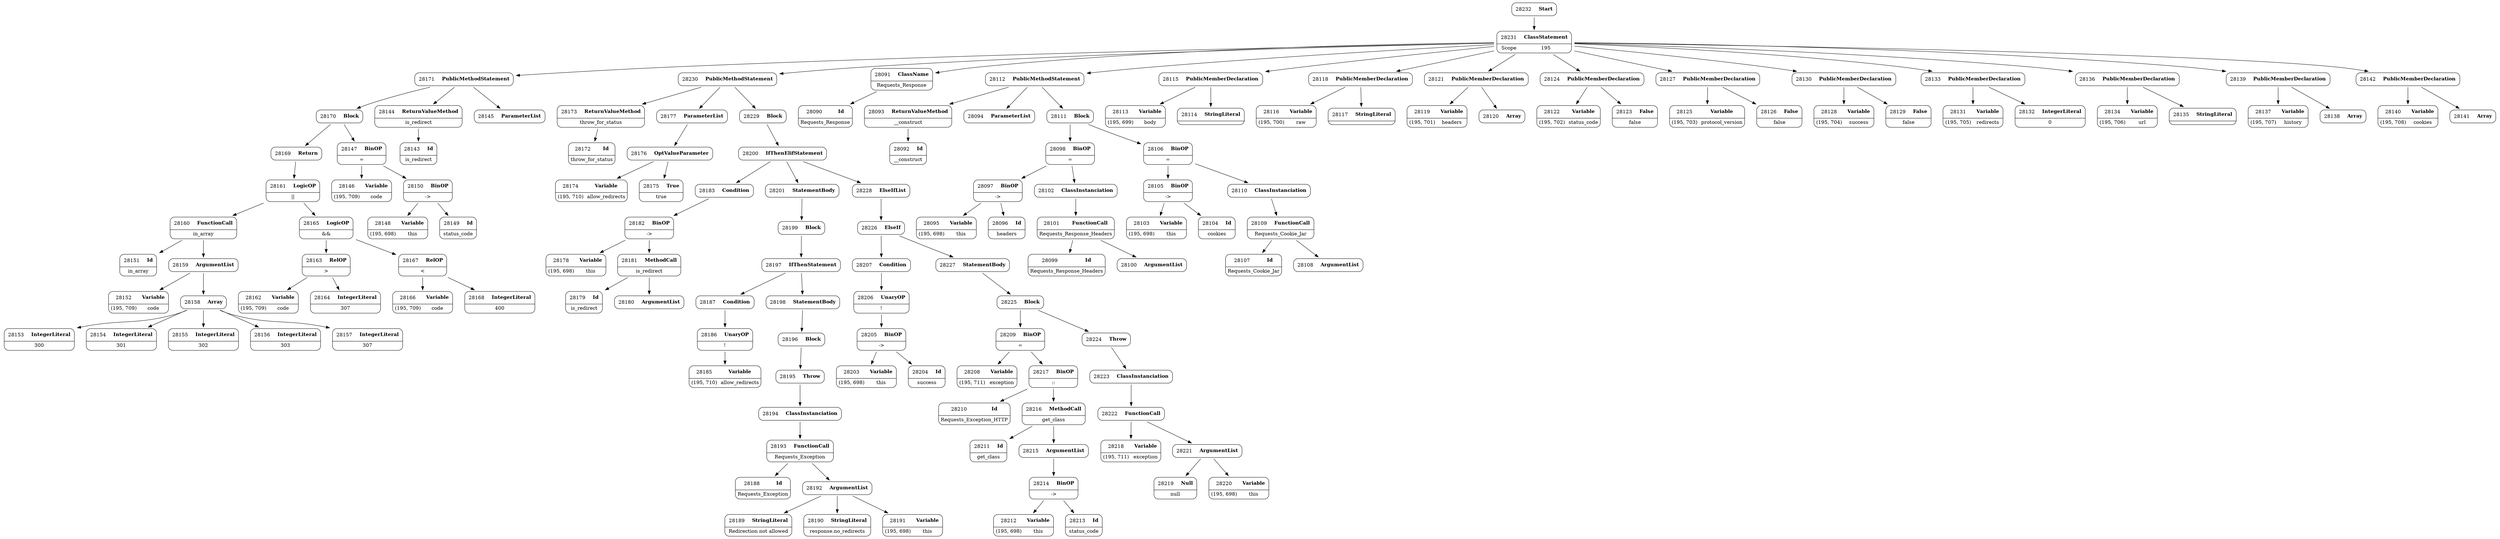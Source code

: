 digraph ast {
node [shape=none];
28160 [label=<<TABLE border='1' cellspacing='0' cellpadding='10' style='rounded' ><TR><TD border='0'>28160</TD><TD border='0'><B>FunctionCall</B></TD></TR><HR/><TR><TD border='0' cellpadding='5' colspan='2'>in_array</TD></TR></TABLE>>];
28160 -> 28151 [weight=2];
28160 -> 28159 [weight=2];
28161 [label=<<TABLE border='1' cellspacing='0' cellpadding='10' style='rounded' ><TR><TD border='0'>28161</TD><TD border='0'><B>LogicOP</B></TD></TR><HR/><TR><TD border='0' cellpadding='5' colspan='2'>||</TD></TR></TABLE>>];
28161 -> 28160 [weight=2];
28161 -> 28165 [weight=2];
28162 [label=<<TABLE border='1' cellspacing='0' cellpadding='10' style='rounded' ><TR><TD border='0'>28162</TD><TD border='0'><B>Variable</B></TD></TR><HR/><TR><TD border='0' cellpadding='5'>(195, 709)</TD><TD border='0' cellpadding='5'>code</TD></TR></TABLE>>];
28163 [label=<<TABLE border='1' cellspacing='0' cellpadding='10' style='rounded' ><TR><TD border='0'>28163</TD><TD border='0'><B>RelOP</B></TD></TR><HR/><TR><TD border='0' cellpadding='5' colspan='2'>&gt;</TD></TR></TABLE>>];
28163 -> 28162 [weight=2];
28163 -> 28164 [weight=2];
28164 [label=<<TABLE border='1' cellspacing='0' cellpadding='10' style='rounded' ><TR><TD border='0'>28164</TD><TD border='0'><B>IntegerLiteral</B></TD></TR><HR/><TR><TD border='0' cellpadding='5' colspan='2'>307</TD></TR></TABLE>>];
28165 [label=<<TABLE border='1' cellspacing='0' cellpadding='10' style='rounded' ><TR><TD border='0'>28165</TD><TD border='0'><B>LogicOP</B></TD></TR><HR/><TR><TD border='0' cellpadding='5' colspan='2'>&amp;&amp;</TD></TR></TABLE>>];
28165 -> 28163 [weight=2];
28165 -> 28167 [weight=2];
28166 [label=<<TABLE border='1' cellspacing='0' cellpadding='10' style='rounded' ><TR><TD border='0'>28166</TD><TD border='0'><B>Variable</B></TD></TR><HR/><TR><TD border='0' cellpadding='5'>(195, 709)</TD><TD border='0' cellpadding='5'>code</TD></TR></TABLE>>];
28167 [label=<<TABLE border='1' cellspacing='0' cellpadding='10' style='rounded' ><TR><TD border='0'>28167</TD><TD border='0'><B>RelOP</B></TD></TR><HR/><TR><TD border='0' cellpadding='5' colspan='2'>&lt;</TD></TR></TABLE>>];
28167 -> 28166 [weight=2];
28167 -> 28168 [weight=2];
28168 [label=<<TABLE border='1' cellspacing='0' cellpadding='10' style='rounded' ><TR><TD border='0'>28168</TD><TD border='0'><B>IntegerLiteral</B></TD></TR><HR/><TR><TD border='0' cellpadding='5' colspan='2'>400</TD></TR></TABLE>>];
28169 [label=<<TABLE border='1' cellspacing='0' cellpadding='10' style='rounded' ><TR><TD border='0'>28169</TD><TD border='0'><B>Return</B></TD></TR></TABLE>>];
28169 -> 28161 [weight=2];
28170 [label=<<TABLE border='1' cellspacing='0' cellpadding='10' style='rounded' ><TR><TD border='0'>28170</TD><TD border='0'><B>Block</B></TD></TR></TABLE>>];
28170 -> 28147 [weight=2];
28170 -> 28169 [weight=2];
28171 [label=<<TABLE border='1' cellspacing='0' cellpadding='10' style='rounded' ><TR><TD border='0'>28171</TD><TD border='0'><B>PublicMethodStatement</B></TD></TR></TABLE>>];
28171 -> 28144 [weight=2];
28171 -> 28145 [weight=2];
28171 -> 28170 [weight=2];
28172 [label=<<TABLE border='1' cellspacing='0' cellpadding='10' style='rounded' ><TR><TD border='0'>28172</TD><TD border='0'><B>Id</B></TD></TR><HR/><TR><TD border='0' cellpadding='5' colspan='2'>throw_for_status</TD></TR></TABLE>>];
28173 [label=<<TABLE border='1' cellspacing='0' cellpadding='10' style='rounded' ><TR><TD border='0'>28173</TD><TD border='0'><B>ReturnValueMethod</B></TD></TR><HR/><TR><TD border='0' cellpadding='5' colspan='2'>throw_for_status</TD></TR></TABLE>>];
28173 -> 28172 [weight=2];
28174 [label=<<TABLE border='1' cellspacing='0' cellpadding='10' style='rounded' ><TR><TD border='0'>28174</TD><TD border='0'><B>Variable</B></TD></TR><HR/><TR><TD border='0' cellpadding='5'>(195, 710)</TD><TD border='0' cellpadding='5'>allow_redirects</TD></TR></TABLE>>];
28175 [label=<<TABLE border='1' cellspacing='0' cellpadding='10' style='rounded' ><TR><TD border='0'>28175</TD><TD border='0'><B>True</B></TD></TR><HR/><TR><TD border='0' cellpadding='5' colspan='2'>true</TD></TR></TABLE>>];
28176 [label=<<TABLE border='1' cellspacing='0' cellpadding='10' style='rounded' ><TR><TD border='0'>28176</TD><TD border='0'><B>OptValueParameter</B></TD></TR></TABLE>>];
28176 -> 28174 [weight=2];
28176 -> 28175 [weight=2];
28177 [label=<<TABLE border='1' cellspacing='0' cellpadding='10' style='rounded' ><TR><TD border='0'>28177</TD><TD border='0'><B>ParameterList</B></TD></TR></TABLE>>];
28177 -> 28176 [weight=2];
28178 [label=<<TABLE border='1' cellspacing='0' cellpadding='10' style='rounded' ><TR><TD border='0'>28178</TD><TD border='0'><B>Variable</B></TD></TR><HR/><TR><TD border='0' cellpadding='5'>(195, 698)</TD><TD border='0' cellpadding='5'>this</TD></TR></TABLE>>];
28179 [label=<<TABLE border='1' cellspacing='0' cellpadding='10' style='rounded' ><TR><TD border='0'>28179</TD><TD border='0'><B>Id</B></TD></TR><HR/><TR><TD border='0' cellpadding='5' colspan='2'>is_redirect</TD></TR></TABLE>>];
28180 [label=<<TABLE border='1' cellspacing='0' cellpadding='10' style='rounded' ><TR><TD border='0'>28180</TD><TD border='0'><B>ArgumentList</B></TD></TR></TABLE>>];
28181 [label=<<TABLE border='1' cellspacing='0' cellpadding='10' style='rounded' ><TR><TD border='0'>28181</TD><TD border='0'><B>MethodCall</B></TD></TR><HR/><TR><TD border='0' cellpadding='5' colspan='2'>is_redirect</TD></TR></TABLE>>];
28181 -> 28179 [weight=2];
28181 -> 28180 [weight=2];
28182 [label=<<TABLE border='1' cellspacing='0' cellpadding='10' style='rounded' ><TR><TD border='0'>28182</TD><TD border='0'><B>BinOP</B></TD></TR><HR/><TR><TD border='0' cellpadding='5' colspan='2'>-&gt;</TD></TR></TABLE>>];
28182 -> 28178 [weight=2];
28182 -> 28181 [weight=2];
28183 [label=<<TABLE border='1' cellspacing='0' cellpadding='10' style='rounded' ><TR><TD border='0'>28183</TD><TD border='0'><B>Condition</B></TD></TR></TABLE>>];
28183 -> 28182 [weight=2];
28185 [label=<<TABLE border='1' cellspacing='0' cellpadding='10' style='rounded' ><TR><TD border='0'>28185</TD><TD border='0'><B>Variable</B></TD></TR><HR/><TR><TD border='0' cellpadding='5'>(195, 710)</TD><TD border='0' cellpadding='5'>allow_redirects</TD></TR></TABLE>>];
28186 [label=<<TABLE border='1' cellspacing='0' cellpadding='10' style='rounded' ><TR><TD border='0'>28186</TD><TD border='0'><B>UnaryOP</B></TD></TR><HR/><TR><TD border='0' cellpadding='5' colspan='2'>!</TD></TR></TABLE>>];
28186 -> 28185 [weight=2];
28187 [label=<<TABLE border='1' cellspacing='0' cellpadding='10' style='rounded' ><TR><TD border='0'>28187</TD><TD border='0'><B>Condition</B></TD></TR></TABLE>>];
28187 -> 28186 [weight=2];
28188 [label=<<TABLE border='1' cellspacing='0' cellpadding='10' style='rounded' ><TR><TD border='0'>28188</TD><TD border='0'><B>Id</B></TD></TR><HR/><TR><TD border='0' cellpadding='5' colspan='2'>Requests_Exception</TD></TR></TABLE>>];
28189 [label=<<TABLE border='1' cellspacing='0' cellpadding='10' style='rounded' ><TR><TD border='0'>28189</TD><TD border='0'><B>StringLiteral</B></TD></TR><HR/><TR><TD border='0' cellpadding='5' colspan='2'>Redirection not allowed</TD></TR></TABLE>>];
28190 [label=<<TABLE border='1' cellspacing='0' cellpadding='10' style='rounded' ><TR><TD border='0'>28190</TD><TD border='0'><B>StringLiteral</B></TD></TR><HR/><TR><TD border='0' cellpadding='5' colspan='2'>response.no_redirects</TD></TR></TABLE>>];
28191 [label=<<TABLE border='1' cellspacing='0' cellpadding='10' style='rounded' ><TR><TD border='0'>28191</TD><TD border='0'><B>Variable</B></TD></TR><HR/><TR><TD border='0' cellpadding='5'>(195, 698)</TD><TD border='0' cellpadding='5'>this</TD></TR></TABLE>>];
28192 [label=<<TABLE border='1' cellspacing='0' cellpadding='10' style='rounded' ><TR><TD border='0'>28192</TD><TD border='0'><B>ArgumentList</B></TD></TR></TABLE>>];
28192 -> 28189 [weight=2];
28192 -> 28190 [weight=2];
28192 -> 28191 [weight=2];
28193 [label=<<TABLE border='1' cellspacing='0' cellpadding='10' style='rounded' ><TR><TD border='0'>28193</TD><TD border='0'><B>FunctionCall</B></TD></TR><HR/><TR><TD border='0' cellpadding='5' colspan='2'>Requests_Exception</TD></TR></TABLE>>];
28193 -> 28188 [weight=2];
28193 -> 28192 [weight=2];
28194 [label=<<TABLE border='1' cellspacing='0' cellpadding='10' style='rounded' ><TR><TD border='0'>28194</TD><TD border='0'><B>ClassInstanciation</B></TD></TR></TABLE>>];
28194 -> 28193 [weight=2];
28195 [label=<<TABLE border='1' cellspacing='0' cellpadding='10' style='rounded' ><TR><TD border='0'>28195</TD><TD border='0'><B>Throw</B></TD></TR></TABLE>>];
28195 -> 28194 [weight=2];
28196 [label=<<TABLE border='1' cellspacing='0' cellpadding='10' style='rounded' ><TR><TD border='0'>28196</TD><TD border='0'><B>Block</B></TD></TR></TABLE>>];
28196 -> 28195 [weight=2];
28197 [label=<<TABLE border='1' cellspacing='0' cellpadding='10' style='rounded' ><TR><TD border='0'>28197</TD><TD border='0'><B>IfThenStatement</B></TD></TR></TABLE>>];
28197 -> 28187 [weight=2];
28197 -> 28198 [weight=2];
28198 [label=<<TABLE border='1' cellspacing='0' cellpadding='10' style='rounded' ><TR><TD border='0'>28198</TD><TD border='0'><B>StatementBody</B></TD></TR></TABLE>>];
28198 -> 28196 [weight=2];
28199 [label=<<TABLE border='1' cellspacing='0' cellpadding='10' style='rounded' ><TR><TD border='0'>28199</TD><TD border='0'><B>Block</B></TD></TR></TABLE>>];
28199 -> 28197 [weight=2];
28200 [label=<<TABLE border='1' cellspacing='0' cellpadding='10' style='rounded' ><TR><TD border='0'>28200</TD><TD border='0'><B>IfThenElifStatement</B></TD></TR></TABLE>>];
28200 -> 28183 [weight=2];
28200 -> 28201 [weight=2];
28200 -> 28228 [weight=2];
28201 [label=<<TABLE border='1' cellspacing='0' cellpadding='10' style='rounded' ><TR><TD border='0'>28201</TD><TD border='0'><B>StatementBody</B></TD></TR></TABLE>>];
28201 -> 28199 [weight=2];
28203 [label=<<TABLE border='1' cellspacing='0' cellpadding='10' style='rounded' ><TR><TD border='0'>28203</TD><TD border='0'><B>Variable</B></TD></TR><HR/><TR><TD border='0' cellpadding='5'>(195, 698)</TD><TD border='0' cellpadding='5'>this</TD></TR></TABLE>>];
28204 [label=<<TABLE border='1' cellspacing='0' cellpadding='10' style='rounded' ><TR><TD border='0'>28204</TD><TD border='0'><B>Id</B></TD></TR><HR/><TR><TD border='0' cellpadding='5' colspan='2'>success</TD></TR></TABLE>>];
28205 [label=<<TABLE border='1' cellspacing='0' cellpadding='10' style='rounded' ><TR><TD border='0'>28205</TD><TD border='0'><B>BinOP</B></TD></TR><HR/><TR><TD border='0' cellpadding='5' colspan='2'>-&gt;</TD></TR></TABLE>>];
28205 -> 28203 [weight=2];
28205 -> 28204 [weight=2];
28206 [label=<<TABLE border='1' cellspacing='0' cellpadding='10' style='rounded' ><TR><TD border='0'>28206</TD><TD border='0'><B>UnaryOP</B></TD></TR><HR/><TR><TD border='0' cellpadding='5' colspan='2'>!</TD></TR></TABLE>>];
28206 -> 28205 [weight=2];
28207 [label=<<TABLE border='1' cellspacing='0' cellpadding='10' style='rounded' ><TR><TD border='0'>28207</TD><TD border='0'><B>Condition</B></TD></TR></TABLE>>];
28207 -> 28206 [weight=2];
28208 [label=<<TABLE border='1' cellspacing='0' cellpadding='10' style='rounded' ><TR><TD border='0'>28208</TD><TD border='0'><B>Variable</B></TD></TR><HR/><TR><TD border='0' cellpadding='5'>(195, 711)</TD><TD border='0' cellpadding='5'>exception</TD></TR></TABLE>>];
28209 [label=<<TABLE border='1' cellspacing='0' cellpadding='10' style='rounded' ><TR><TD border='0'>28209</TD><TD border='0'><B>BinOP</B></TD></TR><HR/><TR><TD border='0' cellpadding='5' colspan='2'>=</TD></TR></TABLE>>];
28209 -> 28208 [weight=2];
28209 -> 28217 [weight=2];
28210 [label=<<TABLE border='1' cellspacing='0' cellpadding='10' style='rounded' ><TR><TD border='0'>28210</TD><TD border='0'><B>Id</B></TD></TR><HR/><TR><TD border='0' cellpadding='5' colspan='2'>Requests_Exception_HTTP</TD></TR></TABLE>>];
28211 [label=<<TABLE border='1' cellspacing='0' cellpadding='10' style='rounded' ><TR><TD border='0'>28211</TD><TD border='0'><B>Id</B></TD></TR><HR/><TR><TD border='0' cellpadding='5' colspan='2'>get_class</TD></TR></TABLE>>];
28212 [label=<<TABLE border='1' cellspacing='0' cellpadding='10' style='rounded' ><TR><TD border='0'>28212</TD><TD border='0'><B>Variable</B></TD></TR><HR/><TR><TD border='0' cellpadding='5'>(195, 698)</TD><TD border='0' cellpadding='5'>this</TD></TR></TABLE>>];
28213 [label=<<TABLE border='1' cellspacing='0' cellpadding='10' style='rounded' ><TR><TD border='0'>28213</TD><TD border='0'><B>Id</B></TD></TR><HR/><TR><TD border='0' cellpadding='5' colspan='2'>status_code</TD></TR></TABLE>>];
28214 [label=<<TABLE border='1' cellspacing='0' cellpadding='10' style='rounded' ><TR><TD border='0'>28214</TD><TD border='0'><B>BinOP</B></TD></TR><HR/><TR><TD border='0' cellpadding='5' colspan='2'>-&gt;</TD></TR></TABLE>>];
28214 -> 28212 [weight=2];
28214 -> 28213 [weight=2];
28215 [label=<<TABLE border='1' cellspacing='0' cellpadding='10' style='rounded' ><TR><TD border='0'>28215</TD><TD border='0'><B>ArgumentList</B></TD></TR></TABLE>>];
28215 -> 28214 [weight=2];
28216 [label=<<TABLE border='1' cellspacing='0' cellpadding='10' style='rounded' ><TR><TD border='0'>28216</TD><TD border='0'><B>MethodCall</B></TD></TR><HR/><TR><TD border='0' cellpadding='5' colspan='2'>get_class</TD></TR></TABLE>>];
28216 -> 28211 [weight=2];
28216 -> 28215 [weight=2];
28217 [label=<<TABLE border='1' cellspacing='0' cellpadding='10' style='rounded' ><TR><TD border='0'>28217</TD><TD border='0'><B>BinOP</B></TD></TR><HR/><TR><TD border='0' cellpadding='5' colspan='2'>::</TD></TR></TABLE>>];
28217 -> 28210 [weight=2];
28217 -> 28216 [weight=2];
28218 [label=<<TABLE border='1' cellspacing='0' cellpadding='10' style='rounded' ><TR><TD border='0'>28218</TD><TD border='0'><B>Variable</B></TD></TR><HR/><TR><TD border='0' cellpadding='5'>(195, 711)</TD><TD border='0' cellpadding='5'>exception</TD></TR></TABLE>>];
28219 [label=<<TABLE border='1' cellspacing='0' cellpadding='10' style='rounded' ><TR><TD border='0'>28219</TD><TD border='0'><B>Null</B></TD></TR><HR/><TR><TD border='0' cellpadding='5' colspan='2'>null</TD></TR></TABLE>>];
28220 [label=<<TABLE border='1' cellspacing='0' cellpadding='10' style='rounded' ><TR><TD border='0'>28220</TD><TD border='0'><B>Variable</B></TD></TR><HR/><TR><TD border='0' cellpadding='5'>(195, 698)</TD><TD border='0' cellpadding='5'>this</TD></TR></TABLE>>];
28221 [label=<<TABLE border='1' cellspacing='0' cellpadding='10' style='rounded' ><TR><TD border='0'>28221</TD><TD border='0'><B>ArgumentList</B></TD></TR></TABLE>>];
28221 -> 28219 [weight=2];
28221 -> 28220 [weight=2];
28222 [label=<<TABLE border='1' cellspacing='0' cellpadding='10' style='rounded' ><TR><TD border='0'>28222</TD><TD border='0'><B>FunctionCall</B></TD></TR></TABLE>>];
28222 -> 28218 [weight=2];
28222 -> 28221 [weight=2];
28223 [label=<<TABLE border='1' cellspacing='0' cellpadding='10' style='rounded' ><TR><TD border='0'>28223</TD><TD border='0'><B>ClassInstanciation</B></TD></TR></TABLE>>];
28223 -> 28222 [weight=2];
28224 [label=<<TABLE border='1' cellspacing='0' cellpadding='10' style='rounded' ><TR><TD border='0'>28224</TD><TD border='0'><B>Throw</B></TD></TR></TABLE>>];
28224 -> 28223 [weight=2];
28225 [label=<<TABLE border='1' cellspacing='0' cellpadding='10' style='rounded' ><TR><TD border='0'>28225</TD><TD border='0'><B>Block</B></TD></TR></TABLE>>];
28225 -> 28209 [weight=2];
28225 -> 28224 [weight=2];
28226 [label=<<TABLE border='1' cellspacing='0' cellpadding='10' style='rounded' ><TR><TD border='0'>28226</TD><TD border='0'><B>ElseIf</B></TD></TR></TABLE>>];
28226 -> 28207 [weight=2];
28226 -> 28227 [weight=2];
28227 [label=<<TABLE border='1' cellspacing='0' cellpadding='10' style='rounded' ><TR><TD border='0'>28227</TD><TD border='0'><B>StatementBody</B></TD></TR></TABLE>>];
28227 -> 28225 [weight=2];
28228 [label=<<TABLE border='1' cellspacing='0' cellpadding='10' style='rounded' ><TR><TD border='0'>28228</TD><TD border='0'><B>ElseIfList</B></TD></TR></TABLE>>];
28228 -> 28226 [weight=2];
28229 [label=<<TABLE border='1' cellspacing='0' cellpadding='10' style='rounded' ><TR><TD border='0'>28229</TD><TD border='0'><B>Block</B></TD></TR></TABLE>>];
28229 -> 28200 [weight=2];
28230 [label=<<TABLE border='1' cellspacing='0' cellpadding='10' style='rounded' ><TR><TD border='0'>28230</TD><TD border='0'><B>PublicMethodStatement</B></TD></TR></TABLE>>];
28230 -> 28173 [weight=2];
28230 -> 28177 [weight=2];
28230 -> 28229 [weight=2];
28231 [label=<<TABLE border='1' cellspacing='0' cellpadding='10' style='rounded' ><TR><TD border='0'>28231</TD><TD border='0'><B>ClassStatement</B></TD></TR><HR/><TR><TD border='0' cellpadding='5'>Scope</TD><TD border='0' cellpadding='5'>195</TD></TR></TABLE>>];
28231 -> 28091 [weight=2];
28231 -> 28112 [weight=2];
28231 -> 28115 [weight=2];
28231 -> 28118 [weight=2];
28231 -> 28121 [weight=2];
28231 -> 28124 [weight=2];
28231 -> 28127 [weight=2];
28231 -> 28130 [weight=2];
28231 -> 28133 [weight=2];
28231 -> 28136 [weight=2];
28231 -> 28139 [weight=2];
28231 -> 28142 [weight=2];
28231 -> 28171 [weight=2];
28231 -> 28230 [weight=2];
28232 [label=<<TABLE border='1' cellspacing='0' cellpadding='10' style='rounded' ><TR><TD border='0'>28232</TD><TD border='0'><B>Start</B></TD></TR></TABLE>>];
28232 -> 28231 [weight=2];
28090 [label=<<TABLE border='1' cellspacing='0' cellpadding='10' style='rounded' ><TR><TD border='0'>28090</TD><TD border='0'><B>Id</B></TD></TR><HR/><TR><TD border='0' cellpadding='5' colspan='2'>Requests_Response</TD></TR></TABLE>>];
28091 [label=<<TABLE border='1' cellspacing='0' cellpadding='10' style='rounded' ><TR><TD border='0'>28091</TD><TD border='0'><B>ClassName</B></TD></TR><HR/><TR><TD border='0' cellpadding='5' colspan='2'>Requests_Response</TD></TR></TABLE>>];
28091 -> 28090 [weight=2];
28092 [label=<<TABLE border='1' cellspacing='0' cellpadding='10' style='rounded' ><TR><TD border='0'>28092</TD><TD border='0'><B>Id</B></TD></TR><HR/><TR><TD border='0' cellpadding='5' colspan='2'>__construct</TD></TR></TABLE>>];
28093 [label=<<TABLE border='1' cellspacing='0' cellpadding='10' style='rounded' ><TR><TD border='0'>28093</TD><TD border='0'><B>ReturnValueMethod</B></TD></TR><HR/><TR><TD border='0' cellpadding='5' colspan='2'>__construct</TD></TR></TABLE>>];
28093 -> 28092 [weight=2];
28094 [label=<<TABLE border='1' cellspacing='0' cellpadding='10' style='rounded' ><TR><TD border='0'>28094</TD><TD border='0'><B>ParameterList</B></TD></TR></TABLE>>];
28095 [label=<<TABLE border='1' cellspacing='0' cellpadding='10' style='rounded' ><TR><TD border='0'>28095</TD><TD border='0'><B>Variable</B></TD></TR><HR/><TR><TD border='0' cellpadding='5'>(195, 698)</TD><TD border='0' cellpadding='5'>this</TD></TR></TABLE>>];
28096 [label=<<TABLE border='1' cellspacing='0' cellpadding='10' style='rounded' ><TR><TD border='0'>28096</TD><TD border='0'><B>Id</B></TD></TR><HR/><TR><TD border='0' cellpadding='5' colspan='2'>headers</TD></TR></TABLE>>];
28097 [label=<<TABLE border='1' cellspacing='0' cellpadding='10' style='rounded' ><TR><TD border='0'>28097</TD><TD border='0'><B>BinOP</B></TD></TR><HR/><TR><TD border='0' cellpadding='5' colspan='2'>-&gt;</TD></TR></TABLE>>];
28097 -> 28095 [weight=2];
28097 -> 28096 [weight=2];
28098 [label=<<TABLE border='1' cellspacing='0' cellpadding='10' style='rounded' ><TR><TD border='0'>28098</TD><TD border='0'><B>BinOP</B></TD></TR><HR/><TR><TD border='0' cellpadding='5' colspan='2'>=</TD></TR></TABLE>>];
28098 -> 28097 [weight=2];
28098 -> 28102 [weight=2];
28099 [label=<<TABLE border='1' cellspacing='0' cellpadding='10' style='rounded' ><TR><TD border='0'>28099</TD><TD border='0'><B>Id</B></TD></TR><HR/><TR><TD border='0' cellpadding='5' colspan='2'>Requests_Response_Headers</TD></TR></TABLE>>];
28100 [label=<<TABLE border='1' cellspacing='0' cellpadding='10' style='rounded' ><TR><TD border='0'>28100</TD><TD border='0'><B>ArgumentList</B></TD></TR></TABLE>>];
28101 [label=<<TABLE border='1' cellspacing='0' cellpadding='10' style='rounded' ><TR><TD border='0'>28101</TD><TD border='0'><B>FunctionCall</B></TD></TR><HR/><TR><TD border='0' cellpadding='5' colspan='2'>Requests_Response_Headers</TD></TR></TABLE>>];
28101 -> 28099 [weight=2];
28101 -> 28100 [weight=2];
28102 [label=<<TABLE border='1' cellspacing='0' cellpadding='10' style='rounded' ><TR><TD border='0'>28102</TD><TD border='0'><B>ClassInstanciation</B></TD></TR></TABLE>>];
28102 -> 28101 [weight=2];
28103 [label=<<TABLE border='1' cellspacing='0' cellpadding='10' style='rounded' ><TR><TD border='0'>28103</TD><TD border='0'><B>Variable</B></TD></TR><HR/><TR><TD border='0' cellpadding='5'>(195, 698)</TD><TD border='0' cellpadding='5'>this</TD></TR></TABLE>>];
28104 [label=<<TABLE border='1' cellspacing='0' cellpadding='10' style='rounded' ><TR><TD border='0'>28104</TD><TD border='0'><B>Id</B></TD></TR><HR/><TR><TD border='0' cellpadding='5' colspan='2'>cookies</TD></TR></TABLE>>];
28105 [label=<<TABLE border='1' cellspacing='0' cellpadding='10' style='rounded' ><TR><TD border='0'>28105</TD><TD border='0'><B>BinOP</B></TD></TR><HR/><TR><TD border='0' cellpadding='5' colspan='2'>-&gt;</TD></TR></TABLE>>];
28105 -> 28103 [weight=2];
28105 -> 28104 [weight=2];
28106 [label=<<TABLE border='1' cellspacing='0' cellpadding='10' style='rounded' ><TR><TD border='0'>28106</TD><TD border='0'><B>BinOP</B></TD></TR><HR/><TR><TD border='0' cellpadding='5' colspan='2'>=</TD></TR></TABLE>>];
28106 -> 28105 [weight=2];
28106 -> 28110 [weight=2];
28107 [label=<<TABLE border='1' cellspacing='0' cellpadding='10' style='rounded' ><TR><TD border='0'>28107</TD><TD border='0'><B>Id</B></TD></TR><HR/><TR><TD border='0' cellpadding='5' colspan='2'>Requests_Cookie_Jar</TD></TR></TABLE>>];
28108 [label=<<TABLE border='1' cellspacing='0' cellpadding='10' style='rounded' ><TR><TD border='0'>28108</TD><TD border='0'><B>ArgumentList</B></TD></TR></TABLE>>];
28109 [label=<<TABLE border='1' cellspacing='0' cellpadding='10' style='rounded' ><TR><TD border='0'>28109</TD><TD border='0'><B>FunctionCall</B></TD></TR><HR/><TR><TD border='0' cellpadding='5' colspan='2'>Requests_Cookie_Jar</TD></TR></TABLE>>];
28109 -> 28107 [weight=2];
28109 -> 28108 [weight=2];
28110 [label=<<TABLE border='1' cellspacing='0' cellpadding='10' style='rounded' ><TR><TD border='0'>28110</TD><TD border='0'><B>ClassInstanciation</B></TD></TR></TABLE>>];
28110 -> 28109 [weight=2];
28111 [label=<<TABLE border='1' cellspacing='0' cellpadding='10' style='rounded' ><TR><TD border='0'>28111</TD><TD border='0'><B>Block</B></TD></TR></TABLE>>];
28111 -> 28098 [weight=2];
28111 -> 28106 [weight=2];
28112 [label=<<TABLE border='1' cellspacing='0' cellpadding='10' style='rounded' ><TR><TD border='0'>28112</TD><TD border='0'><B>PublicMethodStatement</B></TD></TR></TABLE>>];
28112 -> 28093 [weight=2];
28112 -> 28094 [weight=2];
28112 -> 28111 [weight=2];
28113 [label=<<TABLE border='1' cellspacing='0' cellpadding='10' style='rounded' ><TR><TD border='0'>28113</TD><TD border='0'><B>Variable</B></TD></TR><HR/><TR><TD border='0' cellpadding='5'>(195, 699)</TD><TD border='0' cellpadding='5'>body</TD></TR></TABLE>>];
28114 [label=<<TABLE border='1' cellspacing='0' cellpadding='10' style='rounded' ><TR><TD border='0'>28114</TD><TD border='0'><B>StringLiteral</B></TD></TR><HR/><TR><TD border='0' cellpadding='5' colspan='2'></TD></TR></TABLE>>];
28115 [label=<<TABLE border='1' cellspacing='0' cellpadding='10' style='rounded' ><TR><TD border='0'>28115</TD><TD border='0'><B>PublicMemberDeclaration</B></TD></TR></TABLE>>];
28115 -> 28113 [weight=2];
28115 -> 28114 [weight=2];
28116 [label=<<TABLE border='1' cellspacing='0' cellpadding='10' style='rounded' ><TR><TD border='0'>28116</TD><TD border='0'><B>Variable</B></TD></TR><HR/><TR><TD border='0' cellpadding='5'>(195, 700)</TD><TD border='0' cellpadding='5'>raw</TD></TR></TABLE>>];
28117 [label=<<TABLE border='1' cellspacing='0' cellpadding='10' style='rounded' ><TR><TD border='0'>28117</TD><TD border='0'><B>StringLiteral</B></TD></TR><HR/><TR><TD border='0' cellpadding='5' colspan='2'></TD></TR></TABLE>>];
28118 [label=<<TABLE border='1' cellspacing='0' cellpadding='10' style='rounded' ><TR><TD border='0'>28118</TD><TD border='0'><B>PublicMemberDeclaration</B></TD></TR></TABLE>>];
28118 -> 28116 [weight=2];
28118 -> 28117 [weight=2];
28119 [label=<<TABLE border='1' cellspacing='0' cellpadding='10' style='rounded' ><TR><TD border='0'>28119</TD><TD border='0'><B>Variable</B></TD></TR><HR/><TR><TD border='0' cellpadding='5'>(195, 701)</TD><TD border='0' cellpadding='5'>headers</TD></TR></TABLE>>];
28120 [label=<<TABLE border='1' cellspacing='0' cellpadding='10' style='rounded' ><TR><TD border='0'>28120</TD><TD border='0'><B>Array</B></TD></TR></TABLE>>];
28121 [label=<<TABLE border='1' cellspacing='0' cellpadding='10' style='rounded' ><TR><TD border='0'>28121</TD><TD border='0'><B>PublicMemberDeclaration</B></TD></TR></TABLE>>];
28121 -> 28119 [weight=2];
28121 -> 28120 [weight=2];
28122 [label=<<TABLE border='1' cellspacing='0' cellpadding='10' style='rounded' ><TR><TD border='0'>28122</TD><TD border='0'><B>Variable</B></TD></TR><HR/><TR><TD border='0' cellpadding='5'>(195, 702)</TD><TD border='0' cellpadding='5'>status_code</TD></TR></TABLE>>];
28123 [label=<<TABLE border='1' cellspacing='0' cellpadding='10' style='rounded' ><TR><TD border='0'>28123</TD><TD border='0'><B>False</B></TD></TR><HR/><TR><TD border='0' cellpadding='5' colspan='2'>false</TD></TR></TABLE>>];
28124 [label=<<TABLE border='1' cellspacing='0' cellpadding='10' style='rounded' ><TR><TD border='0'>28124</TD><TD border='0'><B>PublicMemberDeclaration</B></TD></TR></TABLE>>];
28124 -> 28122 [weight=2];
28124 -> 28123 [weight=2];
28125 [label=<<TABLE border='1' cellspacing='0' cellpadding='10' style='rounded' ><TR><TD border='0'>28125</TD><TD border='0'><B>Variable</B></TD></TR><HR/><TR><TD border='0' cellpadding='5'>(195, 703)</TD><TD border='0' cellpadding='5'>protocol_version</TD></TR></TABLE>>];
28126 [label=<<TABLE border='1' cellspacing='0' cellpadding='10' style='rounded' ><TR><TD border='0'>28126</TD><TD border='0'><B>False</B></TD></TR><HR/><TR><TD border='0' cellpadding='5' colspan='2'>false</TD></TR></TABLE>>];
28127 [label=<<TABLE border='1' cellspacing='0' cellpadding='10' style='rounded' ><TR><TD border='0'>28127</TD><TD border='0'><B>PublicMemberDeclaration</B></TD></TR></TABLE>>];
28127 -> 28125 [weight=2];
28127 -> 28126 [weight=2];
28128 [label=<<TABLE border='1' cellspacing='0' cellpadding='10' style='rounded' ><TR><TD border='0'>28128</TD><TD border='0'><B>Variable</B></TD></TR><HR/><TR><TD border='0' cellpadding='5'>(195, 704)</TD><TD border='0' cellpadding='5'>success</TD></TR></TABLE>>];
28129 [label=<<TABLE border='1' cellspacing='0' cellpadding='10' style='rounded' ><TR><TD border='0'>28129</TD><TD border='0'><B>False</B></TD></TR><HR/><TR><TD border='0' cellpadding='5' colspan='2'>false</TD></TR></TABLE>>];
28130 [label=<<TABLE border='1' cellspacing='0' cellpadding='10' style='rounded' ><TR><TD border='0'>28130</TD><TD border='0'><B>PublicMemberDeclaration</B></TD></TR></TABLE>>];
28130 -> 28128 [weight=2];
28130 -> 28129 [weight=2];
28131 [label=<<TABLE border='1' cellspacing='0' cellpadding='10' style='rounded' ><TR><TD border='0'>28131</TD><TD border='0'><B>Variable</B></TD></TR><HR/><TR><TD border='0' cellpadding='5'>(195, 705)</TD><TD border='0' cellpadding='5'>redirects</TD></TR></TABLE>>];
28132 [label=<<TABLE border='1' cellspacing='0' cellpadding='10' style='rounded' ><TR><TD border='0'>28132</TD><TD border='0'><B>IntegerLiteral</B></TD></TR><HR/><TR><TD border='0' cellpadding='5' colspan='2'>0</TD></TR></TABLE>>];
28133 [label=<<TABLE border='1' cellspacing='0' cellpadding='10' style='rounded' ><TR><TD border='0'>28133</TD><TD border='0'><B>PublicMemberDeclaration</B></TD></TR></TABLE>>];
28133 -> 28131 [weight=2];
28133 -> 28132 [weight=2];
28134 [label=<<TABLE border='1' cellspacing='0' cellpadding='10' style='rounded' ><TR><TD border='0'>28134</TD><TD border='0'><B>Variable</B></TD></TR><HR/><TR><TD border='0' cellpadding='5'>(195, 706)</TD><TD border='0' cellpadding='5'>url</TD></TR></TABLE>>];
28135 [label=<<TABLE border='1' cellspacing='0' cellpadding='10' style='rounded' ><TR><TD border='0'>28135</TD><TD border='0'><B>StringLiteral</B></TD></TR><HR/><TR><TD border='0' cellpadding='5' colspan='2'></TD></TR></TABLE>>];
28136 [label=<<TABLE border='1' cellspacing='0' cellpadding='10' style='rounded' ><TR><TD border='0'>28136</TD><TD border='0'><B>PublicMemberDeclaration</B></TD></TR></TABLE>>];
28136 -> 28134 [weight=2];
28136 -> 28135 [weight=2];
28137 [label=<<TABLE border='1' cellspacing='0' cellpadding='10' style='rounded' ><TR><TD border='0'>28137</TD><TD border='0'><B>Variable</B></TD></TR><HR/><TR><TD border='0' cellpadding='5'>(195, 707)</TD><TD border='0' cellpadding='5'>history</TD></TR></TABLE>>];
28138 [label=<<TABLE border='1' cellspacing='0' cellpadding='10' style='rounded' ><TR><TD border='0'>28138</TD><TD border='0'><B>Array</B></TD></TR></TABLE>>];
28139 [label=<<TABLE border='1' cellspacing='0' cellpadding='10' style='rounded' ><TR><TD border='0'>28139</TD><TD border='0'><B>PublicMemberDeclaration</B></TD></TR></TABLE>>];
28139 -> 28137 [weight=2];
28139 -> 28138 [weight=2];
28140 [label=<<TABLE border='1' cellspacing='0' cellpadding='10' style='rounded' ><TR><TD border='0'>28140</TD><TD border='0'><B>Variable</B></TD></TR><HR/><TR><TD border='0' cellpadding='5'>(195, 708)</TD><TD border='0' cellpadding='5'>cookies</TD></TR></TABLE>>];
28141 [label=<<TABLE border='1' cellspacing='0' cellpadding='10' style='rounded' ><TR><TD border='0'>28141</TD><TD border='0'><B>Array</B></TD></TR></TABLE>>];
28142 [label=<<TABLE border='1' cellspacing='0' cellpadding='10' style='rounded' ><TR><TD border='0'>28142</TD><TD border='0'><B>PublicMemberDeclaration</B></TD></TR></TABLE>>];
28142 -> 28140 [weight=2];
28142 -> 28141 [weight=2];
28143 [label=<<TABLE border='1' cellspacing='0' cellpadding='10' style='rounded' ><TR><TD border='0'>28143</TD><TD border='0'><B>Id</B></TD></TR><HR/><TR><TD border='0' cellpadding='5' colspan='2'>is_redirect</TD></TR></TABLE>>];
28144 [label=<<TABLE border='1' cellspacing='0' cellpadding='10' style='rounded' ><TR><TD border='0'>28144</TD><TD border='0'><B>ReturnValueMethod</B></TD></TR><HR/><TR><TD border='0' cellpadding='5' colspan='2'>is_redirect</TD></TR></TABLE>>];
28144 -> 28143 [weight=2];
28145 [label=<<TABLE border='1' cellspacing='0' cellpadding='10' style='rounded' ><TR><TD border='0'>28145</TD><TD border='0'><B>ParameterList</B></TD></TR></TABLE>>];
28146 [label=<<TABLE border='1' cellspacing='0' cellpadding='10' style='rounded' ><TR><TD border='0'>28146</TD><TD border='0'><B>Variable</B></TD></TR><HR/><TR><TD border='0' cellpadding='5'>(195, 709)</TD><TD border='0' cellpadding='5'>code</TD></TR></TABLE>>];
28147 [label=<<TABLE border='1' cellspacing='0' cellpadding='10' style='rounded' ><TR><TD border='0'>28147</TD><TD border='0'><B>BinOP</B></TD></TR><HR/><TR><TD border='0' cellpadding='5' colspan='2'>=</TD></TR></TABLE>>];
28147 -> 28146 [weight=2];
28147 -> 28150 [weight=2];
28148 [label=<<TABLE border='1' cellspacing='0' cellpadding='10' style='rounded' ><TR><TD border='0'>28148</TD><TD border='0'><B>Variable</B></TD></TR><HR/><TR><TD border='0' cellpadding='5'>(195, 698)</TD><TD border='0' cellpadding='5'>this</TD></TR></TABLE>>];
28149 [label=<<TABLE border='1' cellspacing='0' cellpadding='10' style='rounded' ><TR><TD border='0'>28149</TD><TD border='0'><B>Id</B></TD></TR><HR/><TR><TD border='0' cellpadding='5' colspan='2'>status_code</TD></TR></TABLE>>];
28150 [label=<<TABLE border='1' cellspacing='0' cellpadding='10' style='rounded' ><TR><TD border='0'>28150</TD><TD border='0'><B>BinOP</B></TD></TR><HR/><TR><TD border='0' cellpadding='5' colspan='2'>-&gt;</TD></TR></TABLE>>];
28150 -> 28148 [weight=2];
28150 -> 28149 [weight=2];
28151 [label=<<TABLE border='1' cellspacing='0' cellpadding='10' style='rounded' ><TR><TD border='0'>28151</TD><TD border='0'><B>Id</B></TD></TR><HR/><TR><TD border='0' cellpadding='5' colspan='2'>in_array</TD></TR></TABLE>>];
28152 [label=<<TABLE border='1' cellspacing='0' cellpadding='10' style='rounded' ><TR><TD border='0'>28152</TD><TD border='0'><B>Variable</B></TD></TR><HR/><TR><TD border='0' cellpadding='5'>(195, 709)</TD><TD border='0' cellpadding='5'>code</TD></TR></TABLE>>];
28153 [label=<<TABLE border='1' cellspacing='0' cellpadding='10' style='rounded' ><TR><TD border='0'>28153</TD><TD border='0'><B>IntegerLiteral</B></TD></TR><HR/><TR><TD border='0' cellpadding='5' colspan='2'>300</TD></TR></TABLE>>];
28154 [label=<<TABLE border='1' cellspacing='0' cellpadding='10' style='rounded' ><TR><TD border='0'>28154</TD><TD border='0'><B>IntegerLiteral</B></TD></TR><HR/><TR><TD border='0' cellpadding='5' colspan='2'>301</TD></TR></TABLE>>];
28155 [label=<<TABLE border='1' cellspacing='0' cellpadding='10' style='rounded' ><TR><TD border='0'>28155</TD><TD border='0'><B>IntegerLiteral</B></TD></TR><HR/><TR><TD border='0' cellpadding='5' colspan='2'>302</TD></TR></TABLE>>];
28156 [label=<<TABLE border='1' cellspacing='0' cellpadding='10' style='rounded' ><TR><TD border='0'>28156</TD><TD border='0'><B>IntegerLiteral</B></TD></TR><HR/><TR><TD border='0' cellpadding='5' colspan='2'>303</TD></TR></TABLE>>];
28157 [label=<<TABLE border='1' cellspacing='0' cellpadding='10' style='rounded' ><TR><TD border='0'>28157</TD><TD border='0'><B>IntegerLiteral</B></TD></TR><HR/><TR><TD border='0' cellpadding='5' colspan='2'>307</TD></TR></TABLE>>];
28158 [label=<<TABLE border='1' cellspacing='0' cellpadding='10' style='rounded' ><TR><TD border='0'>28158</TD><TD border='0'><B>Array</B></TD></TR></TABLE>>];
28158 -> 28153 [weight=2];
28158 -> 28154 [weight=2];
28158 -> 28155 [weight=2];
28158 -> 28156 [weight=2];
28158 -> 28157 [weight=2];
28159 [label=<<TABLE border='1' cellspacing='0' cellpadding='10' style='rounded' ><TR><TD border='0'>28159</TD><TD border='0'><B>ArgumentList</B></TD></TR></TABLE>>];
28159 -> 28152 [weight=2];
28159 -> 28158 [weight=2];
}
